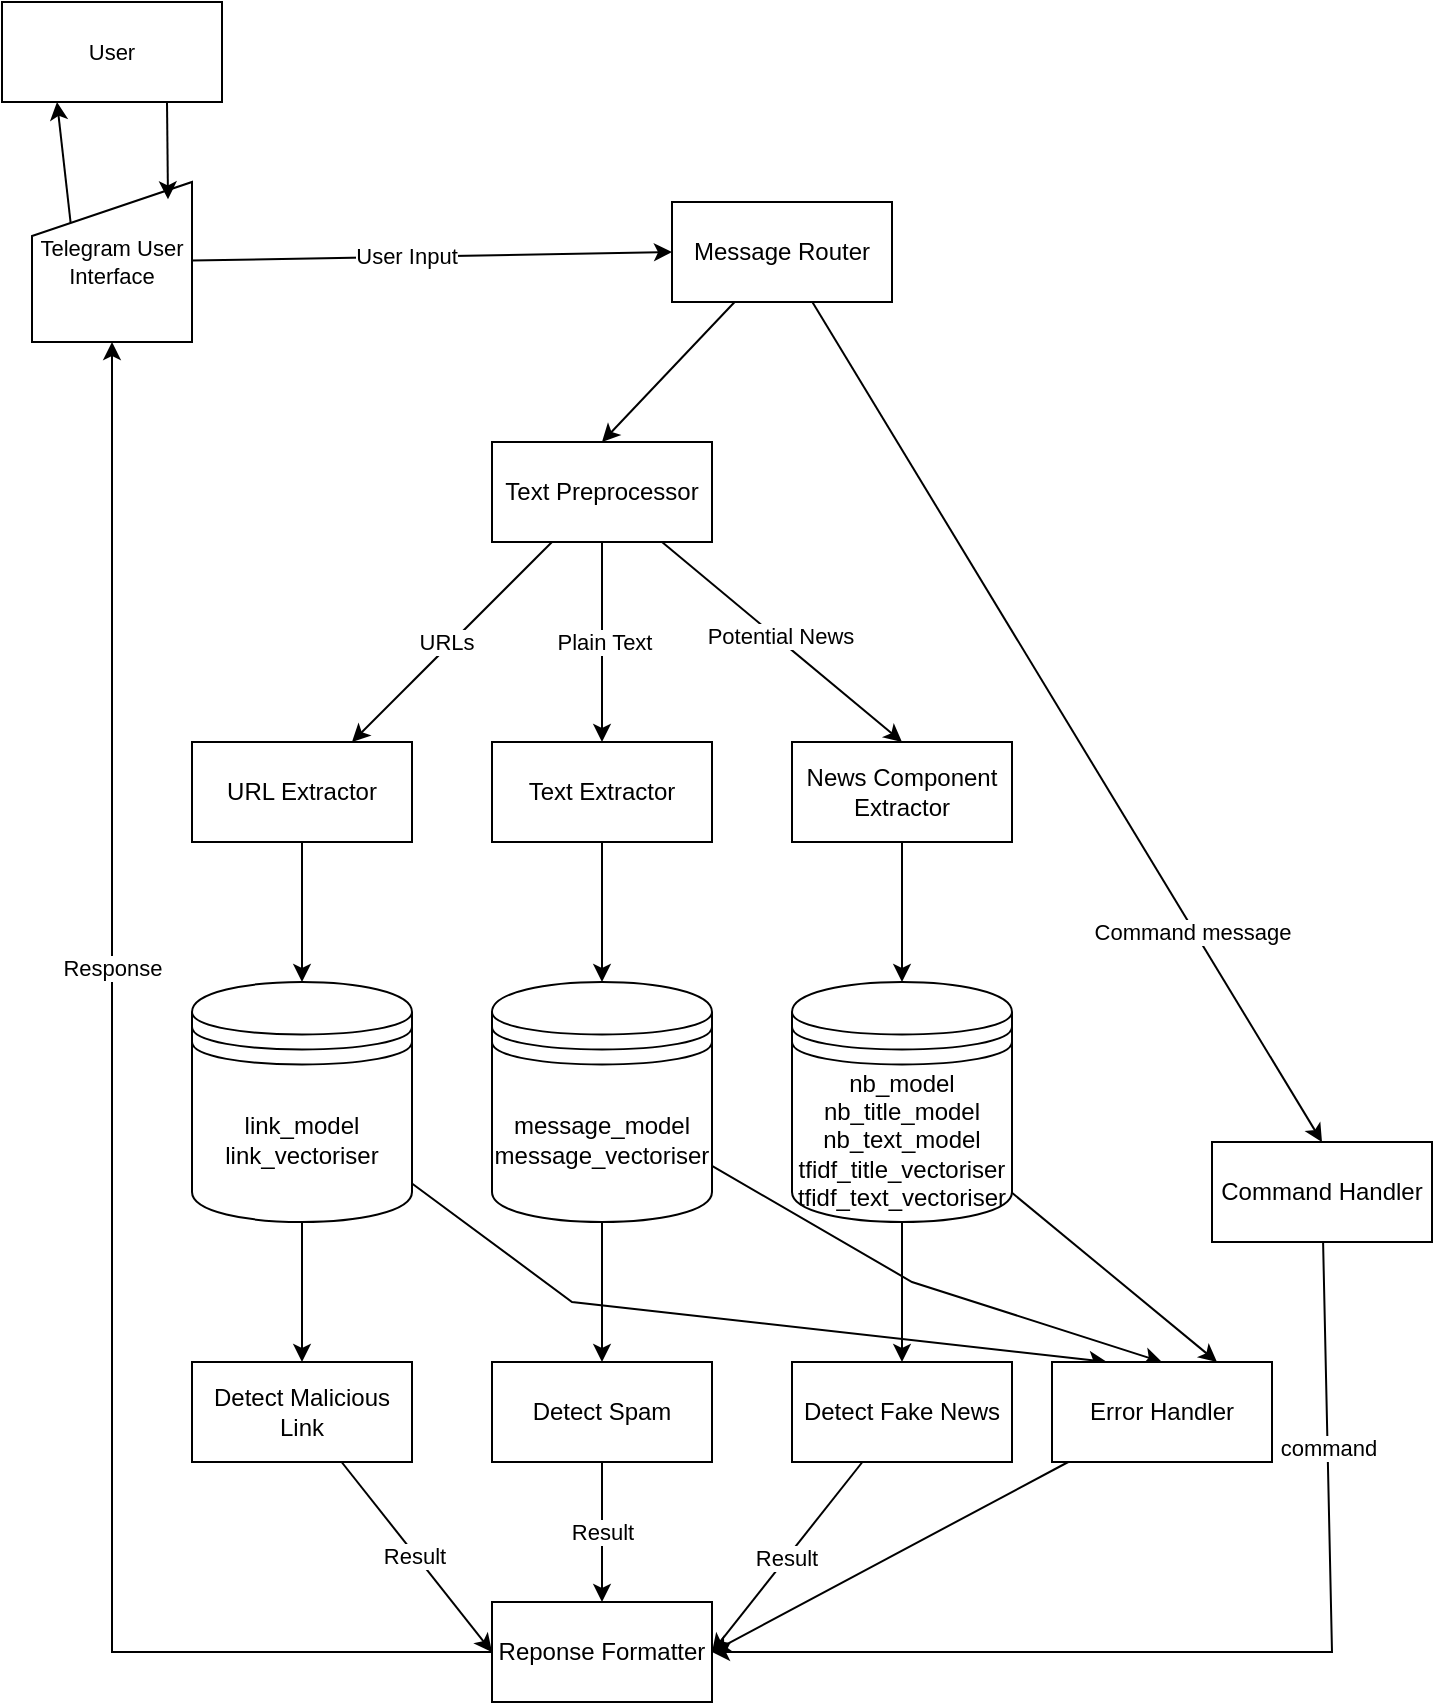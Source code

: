 <mxfile version="26.2.9">
  <diagram name="Page-1" id="giwJlA46ByvD8n4Y0cli">
    <mxGraphModel dx="2017" dy="1283" grid="1" gridSize="10" guides="1" tooltips="1" connect="1" arrows="1" fold="1" page="1" pageScale="1" pageWidth="850" pageHeight="1100" math="0" shadow="0">
      <root>
        <mxCell id="0" />
        <mxCell id="1" parent="0" />
        <mxCell id="fcCH1_YkbaUaoHYe0D1h-26" style="edgeStyle=none;shape=connector;rounded=0;orthogonalLoop=1;jettySize=auto;html=1;entryX=0.5;entryY=0;entryDx=0;entryDy=0;strokeColor=default;align=center;verticalAlign=middle;fontFamily=Helvetica;fontSize=11;fontColor=default;labelBackgroundColor=default;endArrow=classic;" edge="1" parent="1" source="fcCH1_YkbaUaoHYe0D1h-1" target="fcCH1_YkbaUaoHYe0D1h-2">
          <mxGeometry relative="1" as="geometry" />
        </mxCell>
        <mxCell id="fcCH1_YkbaUaoHYe0D1h-27" style="edgeStyle=none;shape=connector;rounded=0;orthogonalLoop=1;jettySize=auto;html=1;entryX=0.5;entryY=0;entryDx=0;entryDy=0;strokeColor=default;align=center;verticalAlign=middle;fontFamily=Helvetica;fontSize=11;fontColor=default;labelBackgroundColor=default;endArrow=classic;" edge="1" parent="1" source="fcCH1_YkbaUaoHYe0D1h-1" target="fcCH1_YkbaUaoHYe0D1h-3">
          <mxGeometry relative="1" as="geometry" />
        </mxCell>
        <mxCell id="fcCH1_YkbaUaoHYe0D1h-43" value="Command message" style="edgeLabel;html=1;align=center;verticalAlign=middle;resizable=0;points=[];fontFamily=Helvetica;fontSize=11;fontColor=default;labelBackgroundColor=default;" vertex="1" connectable="0" parent="fcCH1_YkbaUaoHYe0D1h-27">
          <mxGeometry x="0.499" y="-1" relative="1" as="geometry">
            <mxPoint as="offset" />
          </mxGeometry>
        </mxCell>
        <mxCell id="fcCH1_YkbaUaoHYe0D1h-1" value="Message Router" style="html=1;whiteSpace=wrap;" vertex="1" parent="1">
          <mxGeometry x="460" y="160" width="110" height="50" as="geometry" />
        </mxCell>
        <mxCell id="fcCH1_YkbaUaoHYe0D1h-23" value="" style="edgeStyle=orthogonalEdgeStyle;rounded=0;orthogonalLoop=1;jettySize=auto;html=1;" edge="1" parent="1" source="fcCH1_YkbaUaoHYe0D1h-2" target="fcCH1_YkbaUaoHYe0D1h-5">
          <mxGeometry relative="1" as="geometry" />
        </mxCell>
        <mxCell id="fcCH1_YkbaUaoHYe0D1h-39" value="Plain Text" style="edgeLabel;html=1;align=center;verticalAlign=middle;resizable=0;points=[];fontFamily=Helvetica;fontSize=11;fontColor=default;labelBackgroundColor=default;" vertex="1" connectable="0" parent="fcCH1_YkbaUaoHYe0D1h-23">
          <mxGeometry x="-0.008" y="1" relative="1" as="geometry">
            <mxPoint as="offset" />
          </mxGeometry>
        </mxCell>
        <mxCell id="fcCH1_YkbaUaoHYe0D1h-24" style="rounded=0;orthogonalLoop=1;jettySize=auto;html=1;" edge="1" parent="1" source="fcCH1_YkbaUaoHYe0D1h-2" target="fcCH1_YkbaUaoHYe0D1h-4">
          <mxGeometry relative="1" as="geometry" />
        </mxCell>
        <mxCell id="fcCH1_YkbaUaoHYe0D1h-40" value="URLs" style="edgeLabel;html=1;align=center;verticalAlign=middle;resizable=0;points=[];fontFamily=Helvetica;fontSize=11;fontColor=default;labelBackgroundColor=default;" vertex="1" connectable="0" parent="fcCH1_YkbaUaoHYe0D1h-24">
          <mxGeometry x="0.029" y="-2" relative="1" as="geometry">
            <mxPoint as="offset" />
          </mxGeometry>
        </mxCell>
        <mxCell id="fcCH1_YkbaUaoHYe0D1h-25" style="edgeStyle=none;shape=connector;rounded=0;orthogonalLoop=1;jettySize=auto;html=1;entryX=0.5;entryY=0;entryDx=0;entryDy=0;strokeColor=default;align=center;verticalAlign=middle;fontFamily=Helvetica;fontSize=11;fontColor=default;labelBackgroundColor=default;endArrow=classic;" edge="1" parent="1" source="fcCH1_YkbaUaoHYe0D1h-2" target="fcCH1_YkbaUaoHYe0D1h-6">
          <mxGeometry relative="1" as="geometry" />
        </mxCell>
        <mxCell id="fcCH1_YkbaUaoHYe0D1h-38" value="Potential News" style="edgeLabel;html=1;align=center;verticalAlign=middle;resizable=0;points=[];fontFamily=Helvetica;fontSize=11;fontColor=default;labelBackgroundColor=default;" vertex="1" connectable="0" parent="fcCH1_YkbaUaoHYe0D1h-25">
          <mxGeometry x="-0.041" y="1" relative="1" as="geometry">
            <mxPoint as="offset" />
          </mxGeometry>
        </mxCell>
        <mxCell id="fcCH1_YkbaUaoHYe0D1h-2" value="Text Preprocessor" style="html=1;whiteSpace=wrap;" vertex="1" parent="1">
          <mxGeometry x="370" y="280" width="110" height="50" as="geometry" />
        </mxCell>
        <mxCell id="fcCH1_YkbaUaoHYe0D1h-41" style="edgeStyle=none;shape=connector;rounded=0;orthogonalLoop=1;jettySize=auto;html=1;entryX=1;entryY=0.5;entryDx=0;entryDy=0;strokeColor=default;align=center;verticalAlign=middle;fontFamily=Helvetica;fontSize=11;fontColor=default;labelBackgroundColor=default;endArrow=classic;" edge="1" parent="1" source="fcCH1_YkbaUaoHYe0D1h-3" target="fcCH1_YkbaUaoHYe0D1h-28">
          <mxGeometry relative="1" as="geometry">
            <Array as="points">
              <mxPoint x="790" y="885" />
            </Array>
          </mxGeometry>
        </mxCell>
        <mxCell id="fcCH1_YkbaUaoHYe0D1h-42" value="command" style="edgeLabel;html=1;align=center;verticalAlign=middle;resizable=0;points=[];fontFamily=Helvetica;fontSize=11;fontColor=default;labelBackgroundColor=default;" vertex="1" connectable="0" parent="fcCH1_YkbaUaoHYe0D1h-41">
          <mxGeometry x="-0.601" relative="1" as="geometry">
            <mxPoint as="offset" />
          </mxGeometry>
        </mxCell>
        <mxCell id="fcCH1_YkbaUaoHYe0D1h-3" value="Command Handler" style="html=1;whiteSpace=wrap;" vertex="1" parent="1">
          <mxGeometry x="730" y="630" width="110" height="50" as="geometry" />
        </mxCell>
        <mxCell id="fcCH1_YkbaUaoHYe0D1h-22" value="" style="edgeStyle=orthogonalEdgeStyle;rounded=0;orthogonalLoop=1;jettySize=auto;html=1;" edge="1" parent="1" source="fcCH1_YkbaUaoHYe0D1h-4" target="fcCH1_YkbaUaoHYe0D1h-9">
          <mxGeometry relative="1" as="geometry" />
        </mxCell>
        <mxCell id="fcCH1_YkbaUaoHYe0D1h-4" value="URL Extractor" style="html=1;whiteSpace=wrap;" vertex="1" parent="1">
          <mxGeometry x="220" y="430" width="110" height="50" as="geometry" />
        </mxCell>
        <mxCell id="fcCH1_YkbaUaoHYe0D1h-19" style="edgeStyle=orthogonalEdgeStyle;rounded=0;orthogonalLoop=1;jettySize=auto;html=1;" edge="1" parent="1" source="fcCH1_YkbaUaoHYe0D1h-5" target="fcCH1_YkbaUaoHYe0D1h-15">
          <mxGeometry relative="1" as="geometry" />
        </mxCell>
        <mxCell id="fcCH1_YkbaUaoHYe0D1h-5" value="Text Extractor" style="html=1;whiteSpace=wrap;" vertex="1" parent="1">
          <mxGeometry x="370" y="430" width="110" height="50" as="geometry" />
        </mxCell>
        <mxCell id="fcCH1_YkbaUaoHYe0D1h-18" style="edgeStyle=orthogonalEdgeStyle;rounded=0;orthogonalLoop=1;jettySize=auto;html=1;" edge="1" parent="1" source="fcCH1_YkbaUaoHYe0D1h-6" target="fcCH1_YkbaUaoHYe0D1h-16">
          <mxGeometry relative="1" as="geometry" />
        </mxCell>
        <mxCell id="fcCH1_YkbaUaoHYe0D1h-6" value="News Component Extractor" style="html=1;whiteSpace=wrap;" vertex="1" parent="1">
          <mxGeometry x="520" y="430" width="110" height="50" as="geometry" />
        </mxCell>
        <mxCell id="fcCH1_YkbaUaoHYe0D1h-21" value="" style="edgeStyle=orthogonalEdgeStyle;rounded=0;orthogonalLoop=1;jettySize=auto;html=1;" edge="1" parent="1" source="fcCH1_YkbaUaoHYe0D1h-9" target="fcCH1_YkbaUaoHYe0D1h-12">
          <mxGeometry relative="1" as="geometry" />
        </mxCell>
        <mxCell id="fcCH1_YkbaUaoHYe0D1h-48" style="edgeStyle=none;shape=connector;rounded=0;orthogonalLoop=1;jettySize=auto;html=1;strokeColor=default;align=center;verticalAlign=middle;fontFamily=Helvetica;fontSize=11;fontColor=default;labelBackgroundColor=default;endArrow=classic;entryX=0.25;entryY=0;entryDx=0;entryDy=0;" edge="1" parent="1" source="fcCH1_YkbaUaoHYe0D1h-9" target="fcCH1_YkbaUaoHYe0D1h-44">
          <mxGeometry relative="1" as="geometry">
            <Array as="points">
              <mxPoint x="410" y="710" />
            </Array>
          </mxGeometry>
        </mxCell>
        <mxCell id="fcCH1_YkbaUaoHYe0D1h-9" value="&lt;div&gt;link_model&lt;/div&gt;&lt;div&gt;link_vectoriser&lt;/div&gt;" style="shape=datastore;whiteSpace=wrap;html=1;" vertex="1" parent="1">
          <mxGeometry x="220" y="550" width="110" height="120" as="geometry" />
        </mxCell>
        <mxCell id="fcCH1_YkbaUaoHYe0D1h-31" style="edgeStyle=none;shape=connector;rounded=0;orthogonalLoop=1;jettySize=auto;html=1;entryX=0;entryY=0.5;entryDx=0;entryDy=0;strokeColor=default;align=center;verticalAlign=middle;fontFamily=Helvetica;fontSize=11;fontColor=default;labelBackgroundColor=default;endArrow=classic;" edge="1" parent="1" source="fcCH1_YkbaUaoHYe0D1h-12" target="fcCH1_YkbaUaoHYe0D1h-28">
          <mxGeometry relative="1" as="geometry" />
        </mxCell>
        <mxCell id="fcCH1_YkbaUaoHYe0D1h-34" value="Result" style="edgeLabel;html=1;align=center;verticalAlign=middle;resizable=0;points=[];fontFamily=Helvetica;fontSize=11;fontColor=default;labelBackgroundColor=default;" vertex="1" connectable="0" parent="fcCH1_YkbaUaoHYe0D1h-31">
          <mxGeometry x="-0.024" y="-1" relative="1" as="geometry">
            <mxPoint as="offset" />
          </mxGeometry>
        </mxCell>
        <mxCell id="fcCH1_YkbaUaoHYe0D1h-12" value="Detect Malicious Link" style="html=1;whiteSpace=wrap;" vertex="1" parent="1">
          <mxGeometry x="220" y="740" width="110" height="50" as="geometry" />
        </mxCell>
        <mxCell id="fcCH1_YkbaUaoHYe0D1h-29" value="" style="edgeStyle=none;shape=connector;rounded=0;orthogonalLoop=1;jettySize=auto;html=1;strokeColor=default;align=center;verticalAlign=middle;fontFamily=Helvetica;fontSize=11;fontColor=default;labelBackgroundColor=default;endArrow=classic;" edge="1" parent="1" source="fcCH1_YkbaUaoHYe0D1h-13" target="fcCH1_YkbaUaoHYe0D1h-28">
          <mxGeometry relative="1" as="geometry" />
        </mxCell>
        <mxCell id="fcCH1_YkbaUaoHYe0D1h-35" value="Result" style="edgeLabel;html=1;align=center;verticalAlign=middle;resizable=0;points=[];fontFamily=Helvetica;fontSize=11;fontColor=default;labelBackgroundColor=default;" vertex="1" connectable="0" parent="fcCH1_YkbaUaoHYe0D1h-29">
          <mxGeometry x="-0.016" relative="1" as="geometry">
            <mxPoint as="offset" />
          </mxGeometry>
        </mxCell>
        <mxCell id="fcCH1_YkbaUaoHYe0D1h-13" value="Detect Spam" style="html=1;whiteSpace=wrap;" vertex="1" parent="1">
          <mxGeometry x="370" y="740" width="110" height="50" as="geometry" />
        </mxCell>
        <mxCell id="fcCH1_YkbaUaoHYe0D1h-30" style="edgeStyle=none;shape=connector;rounded=0;orthogonalLoop=1;jettySize=auto;html=1;entryX=1;entryY=0.5;entryDx=0;entryDy=0;strokeColor=default;align=center;verticalAlign=middle;fontFamily=Helvetica;fontSize=11;fontColor=default;labelBackgroundColor=default;endArrow=classic;" edge="1" parent="1" source="fcCH1_YkbaUaoHYe0D1h-14" target="fcCH1_YkbaUaoHYe0D1h-28">
          <mxGeometry relative="1" as="geometry" />
        </mxCell>
        <mxCell id="fcCH1_YkbaUaoHYe0D1h-36" value="Result" style="edgeLabel;html=1;align=center;verticalAlign=middle;resizable=0;points=[];fontFamily=Helvetica;fontSize=11;fontColor=default;labelBackgroundColor=default;" vertex="1" connectable="0" parent="fcCH1_YkbaUaoHYe0D1h-30">
          <mxGeometry x="0.006" relative="1" as="geometry">
            <mxPoint x="-1" as="offset" />
          </mxGeometry>
        </mxCell>
        <mxCell id="fcCH1_YkbaUaoHYe0D1h-14" value="Detect Fake News" style="html=1;whiteSpace=wrap;" vertex="1" parent="1">
          <mxGeometry x="520" y="740" width="110" height="50" as="geometry" />
        </mxCell>
        <mxCell id="fcCH1_YkbaUaoHYe0D1h-20" value="" style="edgeStyle=orthogonalEdgeStyle;rounded=0;orthogonalLoop=1;jettySize=auto;html=1;" edge="1" parent="1" source="fcCH1_YkbaUaoHYe0D1h-15" target="fcCH1_YkbaUaoHYe0D1h-13">
          <mxGeometry relative="1" as="geometry" />
        </mxCell>
        <mxCell id="fcCH1_YkbaUaoHYe0D1h-47" style="edgeStyle=none;shape=connector;rounded=0;orthogonalLoop=1;jettySize=auto;html=1;entryX=0.5;entryY=0;entryDx=0;entryDy=0;strokeColor=default;align=center;verticalAlign=middle;fontFamily=Helvetica;fontSize=11;fontColor=default;labelBackgroundColor=default;endArrow=classic;" edge="1" parent="1" source="fcCH1_YkbaUaoHYe0D1h-15" target="fcCH1_YkbaUaoHYe0D1h-44">
          <mxGeometry relative="1" as="geometry">
            <Array as="points">
              <mxPoint x="580" y="700" />
            </Array>
          </mxGeometry>
        </mxCell>
        <mxCell id="fcCH1_YkbaUaoHYe0D1h-15" value="&lt;div&gt;message_model&lt;/div&gt;&lt;div&gt;message_vectoriser&lt;/div&gt;" style="shape=datastore;whiteSpace=wrap;html=1;" vertex="1" parent="1">
          <mxGeometry x="370" y="550" width="110" height="120" as="geometry" />
        </mxCell>
        <mxCell id="fcCH1_YkbaUaoHYe0D1h-32" value="" style="edgeStyle=none;shape=connector;rounded=0;orthogonalLoop=1;jettySize=auto;html=1;strokeColor=default;align=center;verticalAlign=middle;fontFamily=Helvetica;fontSize=11;fontColor=default;labelBackgroundColor=default;endArrow=classic;" edge="1" parent="1" source="fcCH1_YkbaUaoHYe0D1h-16" target="fcCH1_YkbaUaoHYe0D1h-14">
          <mxGeometry relative="1" as="geometry" />
        </mxCell>
        <mxCell id="fcCH1_YkbaUaoHYe0D1h-46" style="edgeStyle=none;shape=connector;rounded=0;orthogonalLoop=1;jettySize=auto;html=1;entryX=0.75;entryY=0;entryDx=0;entryDy=0;strokeColor=default;align=center;verticalAlign=middle;fontFamily=Helvetica;fontSize=11;fontColor=default;labelBackgroundColor=default;endArrow=classic;" edge="1" parent="1" source="fcCH1_YkbaUaoHYe0D1h-16" target="fcCH1_YkbaUaoHYe0D1h-44">
          <mxGeometry relative="1" as="geometry" />
        </mxCell>
        <mxCell id="fcCH1_YkbaUaoHYe0D1h-16" value="&lt;div&gt;nb_model&lt;/div&gt;&lt;div&gt;nb_title_model&lt;br&gt;nb_text_model&lt;br&gt;tfidf_title_vectoriser&lt;br&gt;tfidf_text_vectoriser&lt;/div&gt;" style="shape=datastore;whiteSpace=wrap;html=1;" vertex="1" parent="1">
          <mxGeometry x="520" y="550" width="110" height="120" as="geometry" />
        </mxCell>
        <mxCell id="fcCH1_YkbaUaoHYe0D1h-55" style="edgeStyle=orthogonalEdgeStyle;shape=connector;rounded=0;orthogonalLoop=1;jettySize=auto;html=1;entryX=0.5;entryY=1;entryDx=0;entryDy=0;strokeColor=default;align=center;verticalAlign=middle;fontFamily=Helvetica;fontSize=11;fontColor=default;labelBackgroundColor=default;endArrow=classic;" edge="1" parent="1" source="fcCH1_YkbaUaoHYe0D1h-28" target="fcCH1_YkbaUaoHYe0D1h-49">
          <mxGeometry relative="1" as="geometry" />
        </mxCell>
        <mxCell id="fcCH1_YkbaUaoHYe0D1h-57" value="Response" style="edgeLabel;html=1;align=center;verticalAlign=middle;resizable=0;points=[];fontFamily=Helvetica;fontSize=11;fontColor=default;labelBackgroundColor=default;" vertex="1" connectable="0" parent="fcCH1_YkbaUaoHYe0D1h-55">
          <mxGeometry x="0.26" relative="1" as="geometry">
            <mxPoint as="offset" />
          </mxGeometry>
        </mxCell>
        <mxCell id="fcCH1_YkbaUaoHYe0D1h-28" value="Reponse Formatter" style="html=1;whiteSpace=wrap;" vertex="1" parent="1">
          <mxGeometry x="370" y="860" width="110" height="50" as="geometry" />
        </mxCell>
        <mxCell id="fcCH1_YkbaUaoHYe0D1h-45" style="edgeStyle=none;shape=connector;rounded=0;orthogonalLoop=1;jettySize=auto;html=1;entryX=1;entryY=0.5;entryDx=0;entryDy=0;strokeColor=default;align=center;verticalAlign=middle;fontFamily=Helvetica;fontSize=11;fontColor=default;labelBackgroundColor=default;endArrow=classic;" edge="1" parent="1" source="fcCH1_YkbaUaoHYe0D1h-44" target="fcCH1_YkbaUaoHYe0D1h-28">
          <mxGeometry relative="1" as="geometry" />
        </mxCell>
        <mxCell id="fcCH1_YkbaUaoHYe0D1h-44" value="Error Handler" style="html=1;whiteSpace=wrap;" vertex="1" parent="1">
          <mxGeometry x="650" y="740" width="110" height="50" as="geometry" />
        </mxCell>
        <mxCell id="fcCH1_YkbaUaoHYe0D1h-54" style="edgeStyle=none;shape=connector;rounded=0;orthogonalLoop=1;jettySize=auto;html=1;entryX=0;entryY=0.5;entryDx=0;entryDy=0;strokeColor=default;align=center;verticalAlign=middle;fontFamily=Helvetica;fontSize=11;fontColor=default;labelBackgroundColor=default;endArrow=classic;" edge="1" parent="1" source="fcCH1_YkbaUaoHYe0D1h-49" target="fcCH1_YkbaUaoHYe0D1h-1">
          <mxGeometry relative="1" as="geometry" />
        </mxCell>
        <mxCell id="fcCH1_YkbaUaoHYe0D1h-56" value="User Input" style="edgeLabel;html=1;align=center;verticalAlign=middle;resizable=0;points=[];fontFamily=Helvetica;fontSize=11;fontColor=default;labelBackgroundColor=default;" vertex="1" connectable="0" parent="fcCH1_YkbaUaoHYe0D1h-54">
          <mxGeometry x="-0.107" y="1" relative="1" as="geometry">
            <mxPoint as="offset" />
          </mxGeometry>
        </mxCell>
        <mxCell id="fcCH1_YkbaUaoHYe0D1h-58" style="edgeStyle=none;shape=connector;rounded=0;orthogonalLoop=1;jettySize=auto;html=1;entryX=0.25;entryY=1;entryDx=0;entryDy=0;strokeColor=default;align=center;verticalAlign=middle;fontFamily=Helvetica;fontSize=11;fontColor=default;labelBackgroundColor=default;endArrow=classic;exitX=0.246;exitY=0.296;exitDx=0;exitDy=0;exitPerimeter=0;" edge="1" parent="1" source="fcCH1_YkbaUaoHYe0D1h-49" target="fcCH1_YkbaUaoHYe0D1h-52">
          <mxGeometry relative="1" as="geometry" />
        </mxCell>
        <mxCell id="fcCH1_YkbaUaoHYe0D1h-49" value="&lt;div&gt;Telegram User&lt;/div&gt;&lt;div&gt;Interface&lt;/div&gt;" style="shape=manualInput;whiteSpace=wrap;html=1;fontFamily=Helvetica;fontSize=11;fontColor=default;labelBackgroundColor=default;size=27;" vertex="1" parent="1">
          <mxGeometry x="140" y="150" width="80" height="80" as="geometry" />
        </mxCell>
        <mxCell id="fcCH1_YkbaUaoHYe0D1h-52" value="User" style="html=1;whiteSpace=wrap;fontFamily=Helvetica;fontSize=11;fontColor=default;labelBackgroundColor=default;" vertex="1" parent="1">
          <mxGeometry x="125" y="60" width="110" height="50" as="geometry" />
        </mxCell>
        <mxCell id="fcCH1_YkbaUaoHYe0D1h-53" style="edgeStyle=none;shape=connector;rounded=0;orthogonalLoop=1;jettySize=auto;html=1;entryX=0.85;entryY=0.108;entryDx=0;entryDy=0;entryPerimeter=0;strokeColor=default;align=center;verticalAlign=middle;fontFamily=Helvetica;fontSize=11;fontColor=default;labelBackgroundColor=default;endArrow=classic;exitX=0.75;exitY=1;exitDx=0;exitDy=0;" edge="1" parent="1" source="fcCH1_YkbaUaoHYe0D1h-52" target="fcCH1_YkbaUaoHYe0D1h-49">
          <mxGeometry relative="1" as="geometry" />
        </mxCell>
      </root>
    </mxGraphModel>
  </diagram>
</mxfile>
